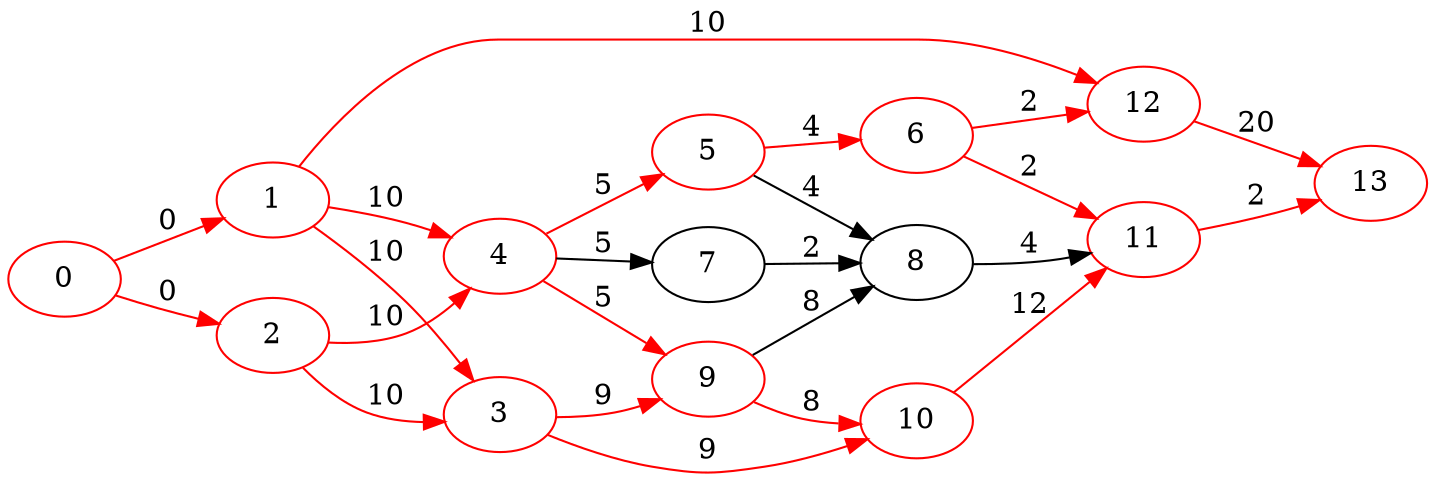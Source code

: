 digraph { rankdir=LR
    "1" [color="red"]
    "2" [color="red"]
    "3" [color="red"]
    "4" [color="red"]
    "5" [color="red"]
    "6" [color="red"]
    "9" [color="red"]
    "10" [color="red"]
    "11" [color="red"]
    "12" [color="red"]
    "0" [color="red"]
    "13" [color="red"]
    "1" -> "3" [label="10" color="red" ] 
    "1" -> "4" [label="10" color="red" ] 
    "1" -> "12" [label="10" color="red" ] 
    "2" -> "3" [label="10" color="red" ] 
    "2" -> "4" [label="10" color="red" ] 
    "3" -> "9" [label="9" color="red" ] 
    "3" -> "10" [label="9" color="red" ] 
    "4" -> "5" [label="5" color="red" ] 
    "4" -> "7" [label="5"] 
    "4" -> "9" [label="5" color="red" ] 
    "5" -> "6" [label="4" color="red" ] 
    "5" -> "8" [label="4"] 
    "6" -> "11" [label="2" color="red" ] 
    "6" -> "12" [label="2" color="red" ] 
    "7" -> "8" [label="2"] 
    "8" -> "11" [label="4"] 
    "9" -> "8" [label="8"] 
    "9" -> "10" [label="8" color="red" ] 
    "10" -> "11" [label="12" color="red" ] 
    "11" -> "13" [label="2" color="red" ] 
    "12" -> "13" [label="20" color="red" ] 
    "0" -> "1" [label="0" color="red" ] 
    "0" -> "2" [label="0" color="red" ] 
}
